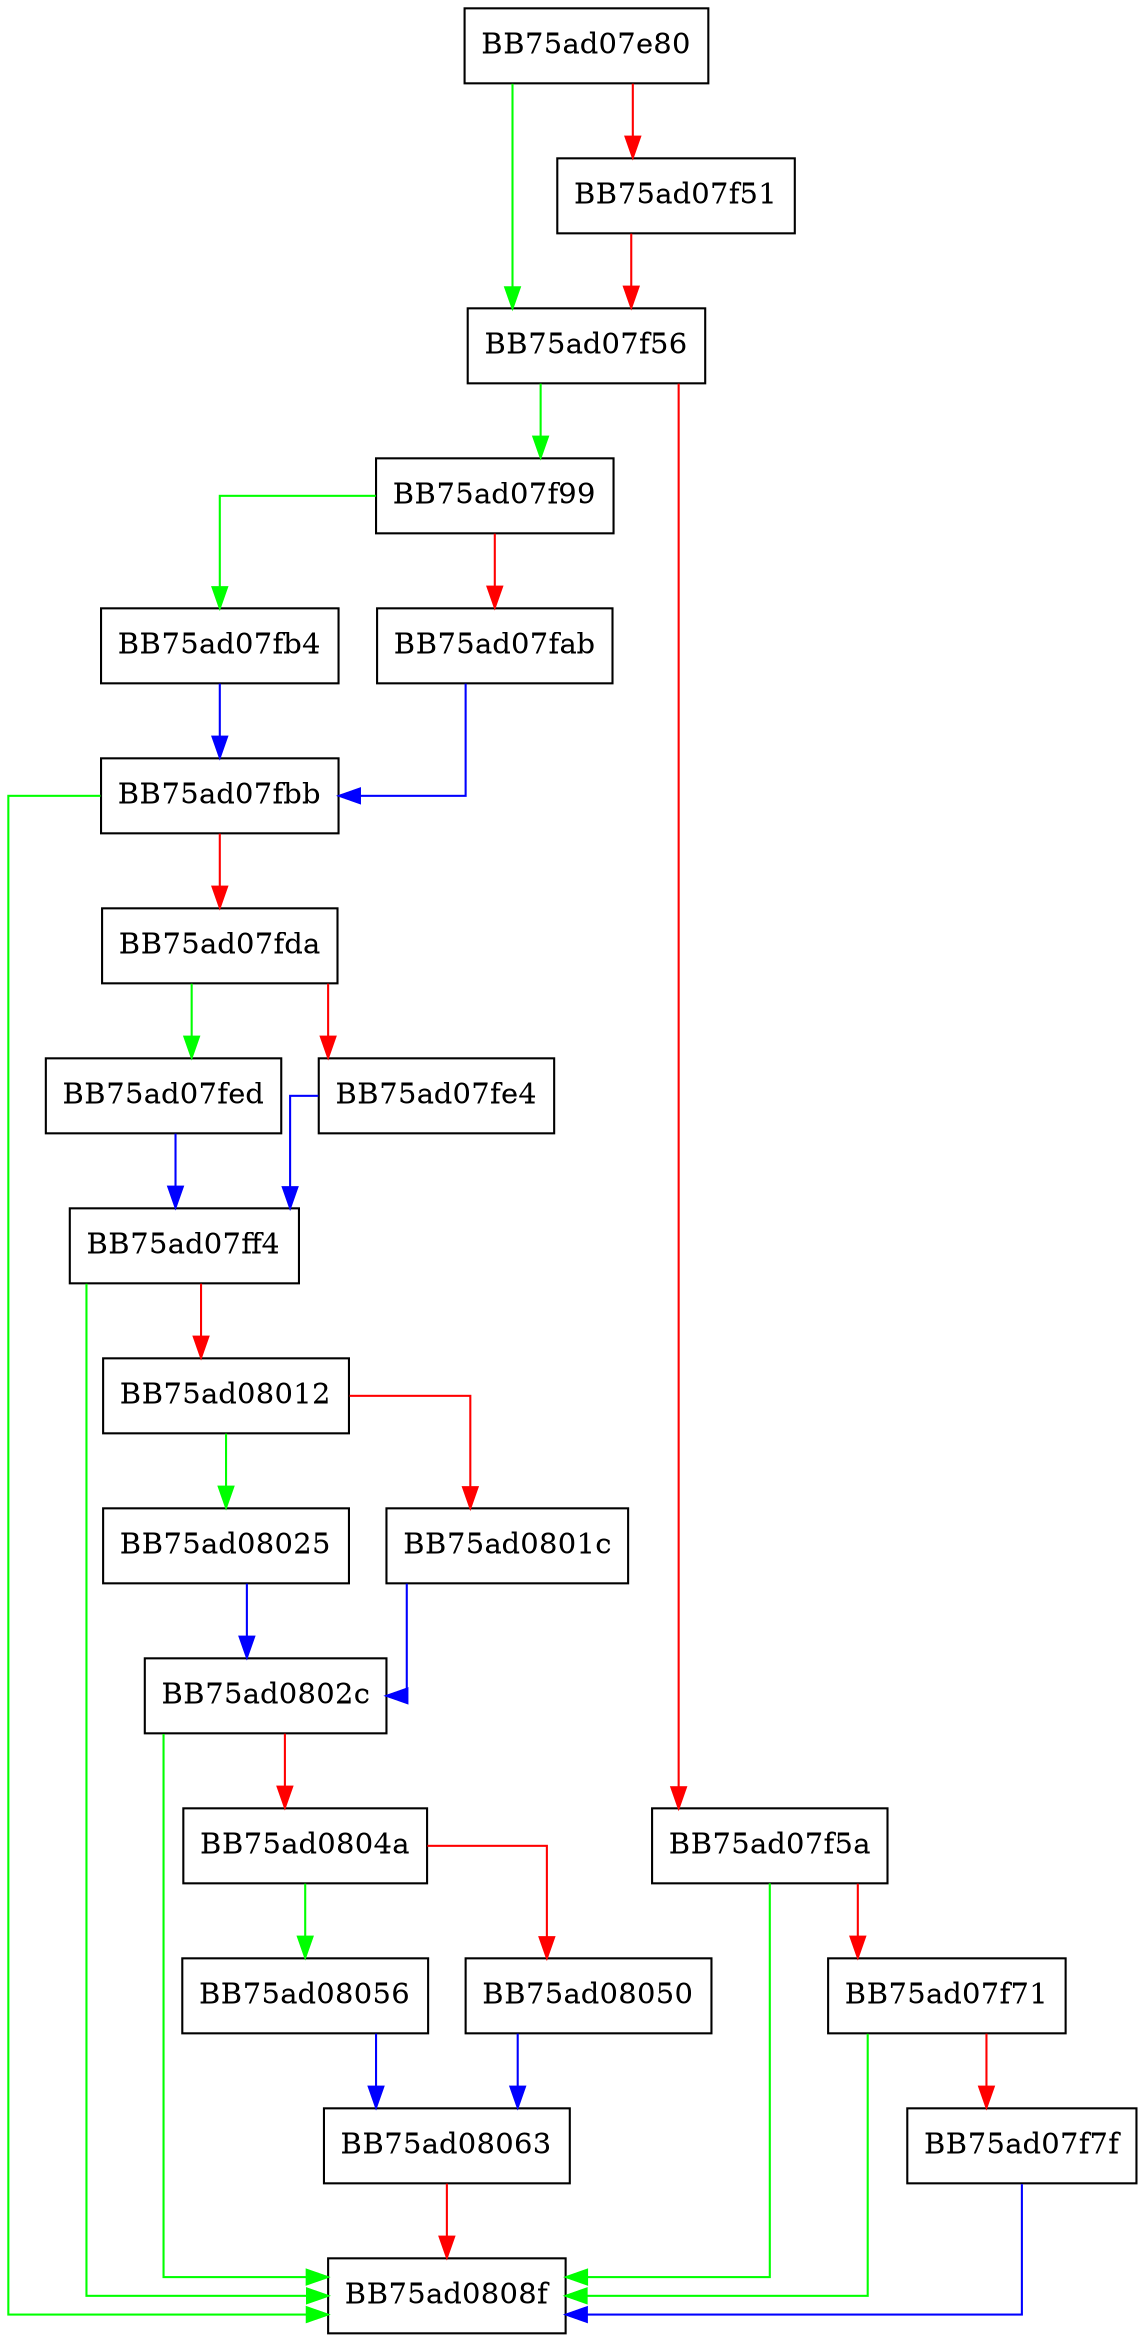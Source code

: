 digraph DetectGeometry {
  node [shape="box"];
  graph [splines=ortho];
  BB75ad07e80 -> BB75ad07f56 [color="green"];
  BB75ad07e80 -> BB75ad07f51 [color="red"];
  BB75ad07f51 -> BB75ad07f56 [color="red"];
  BB75ad07f56 -> BB75ad07f99 [color="green"];
  BB75ad07f56 -> BB75ad07f5a [color="red"];
  BB75ad07f5a -> BB75ad0808f [color="green"];
  BB75ad07f5a -> BB75ad07f71 [color="red"];
  BB75ad07f71 -> BB75ad0808f [color="green"];
  BB75ad07f71 -> BB75ad07f7f [color="red"];
  BB75ad07f7f -> BB75ad0808f [color="blue"];
  BB75ad07f99 -> BB75ad07fb4 [color="green"];
  BB75ad07f99 -> BB75ad07fab [color="red"];
  BB75ad07fab -> BB75ad07fbb [color="blue"];
  BB75ad07fb4 -> BB75ad07fbb [color="blue"];
  BB75ad07fbb -> BB75ad0808f [color="green"];
  BB75ad07fbb -> BB75ad07fda [color="red"];
  BB75ad07fda -> BB75ad07fed [color="green"];
  BB75ad07fda -> BB75ad07fe4 [color="red"];
  BB75ad07fe4 -> BB75ad07ff4 [color="blue"];
  BB75ad07fed -> BB75ad07ff4 [color="blue"];
  BB75ad07ff4 -> BB75ad0808f [color="green"];
  BB75ad07ff4 -> BB75ad08012 [color="red"];
  BB75ad08012 -> BB75ad08025 [color="green"];
  BB75ad08012 -> BB75ad0801c [color="red"];
  BB75ad0801c -> BB75ad0802c [color="blue"];
  BB75ad08025 -> BB75ad0802c [color="blue"];
  BB75ad0802c -> BB75ad0808f [color="green"];
  BB75ad0802c -> BB75ad0804a [color="red"];
  BB75ad0804a -> BB75ad08056 [color="green"];
  BB75ad0804a -> BB75ad08050 [color="red"];
  BB75ad08050 -> BB75ad08063 [color="blue"];
  BB75ad08056 -> BB75ad08063 [color="blue"];
  BB75ad08063 -> BB75ad0808f [color="red"];
}